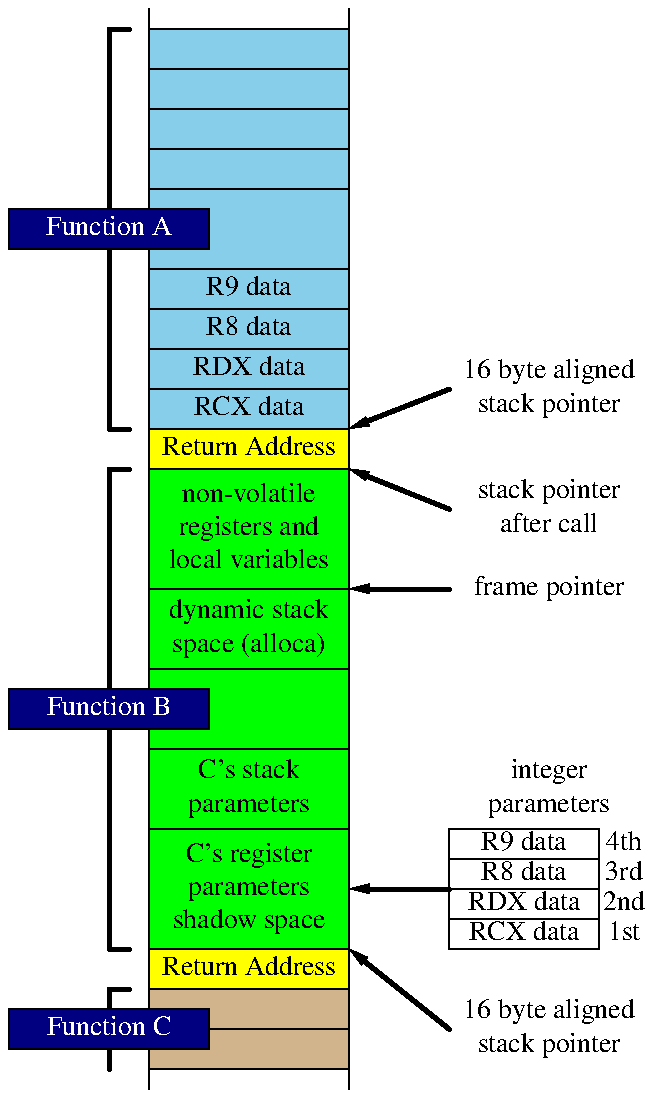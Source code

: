 .PS
# $Id: calling-convention.pic 1860 2007-06-01 09:10:46Z peter $

down;

# Function A stack
A: [
  box shaded "skyblue" wid 1 ht 0.2;
  box shaded "skyblue" wid 1 ht 0.2;
  box shaded "skyblue" wid 1 ht 0.2;
  box shaded "skyblue" wid 1 ht 0.2;
  box shaded "skyblue" wid 1 ht 0.4;
  box shaded "skyblue" wid 1 ht 0.2 "R9 data";
  box shaded "skyblue" wid 1 ht 0.2 "R8 data";
  box shaded "skyblue" wid 1 ht 0.2 "RDX data";
  box shaded "skyblue" wid 1 ht 0.2 "RCX data";
]

R1: box shaded "yellow" wid 1 ht 0.2 "Return Address";

# Function B stack
B: [
  box shaded "green" wid 1 ht 0.6 "non-volatile" "registers and" "local variables";
  ALLOCA: box shaded "green" wid 1 ht 0.4 "dynamic stack" "space (alloca)";
  box shaded "green" wid 1 ht 0.4;
  STACKPARM: box shaded "green" wid 1 ht 0.4 "C's stack" "parameters";
  SHADOW: box shaded "green" wid 1 ht 0.6 "C's register" "parameters" "shadow space";
]

R2: box shaded "yellow" wid 1 ht 0.2 "Return Address";

# Function C stack
C: [
  box shaded "tan" wid 1 ht 0.2;
  box shaded "tan" wid 1 ht 0.2;
]

# Stack extensions up and down
line from A.nw to A.nw + (0, 0.1);
line from A.ne to A.ne + (0, 0.1);
line from C.sw to C.sw + (0, -0.1);
line from C.se to C.se + (0, -0.1);

# Function captions
define caption {
  line from $1.nw + (-0.1, 0) to $1.nw + (-0.2, 0) thickness 1.5;
  MID: line to $1.sw + (-0.2, 0) thickness 1.5;
  if ( $2 == 1 ) then {
    line to $1.sw + (-0.1, 0) thickness 1.5;
  }
  box shaded "navyblue" wid 1 ht 0.2 "\m[white]Function $1\m[]" at MID.c;
}
caption(A,1);
caption(B,1);
caption(C,0);

# Comments
box invis wid 1 ht 0.4 "16 byte aligned" "stack pointer" \
  with .sw at R1.ne + (0.5, 0);
arrow from last box .w to R1.ne thickness 1.5;

box invis wid 1 ht 0.4 "stack pointer" "after call" \
  with .nw at R1.se + (0.5, 0);
arrow from last box .w to R1.se thickness 1.5;

box invis wid 1 ht 0.2 "frame pointer" with .w at B.ALLOCA.ne + (0.5, 0);
arrow from last box .w to B.ALLOCA.ne thickness 1.5;

define param { [
  right;
  box wid 0.75 ht 0.15 "$1";
  box invis wid 0.25 ht 0.15 "$2";
] }

box invis wid 1 ht 0.4 "integer" "parameters" \
  with .w at B.STACKPARM.e + (0.5, 0);
INTPARMS: [
  down;
  param(R9 data,4th);
  param(R8 data,3rd);
  param(RDX data,2nd);
  param(RCX data,1st);
] with .w at B.SHADOW.e + (0.5, 0);
arrow from INTPARMS.w to B.SHADOW.e thickness 1.5;

box invis wid 1 ht 0.4 "16 byte aligned" "stack pointer" \
  with .nw at R2.se + (0.5, 0);
arrow from last box .w to R2.ne thickness 1.5;

.PE
